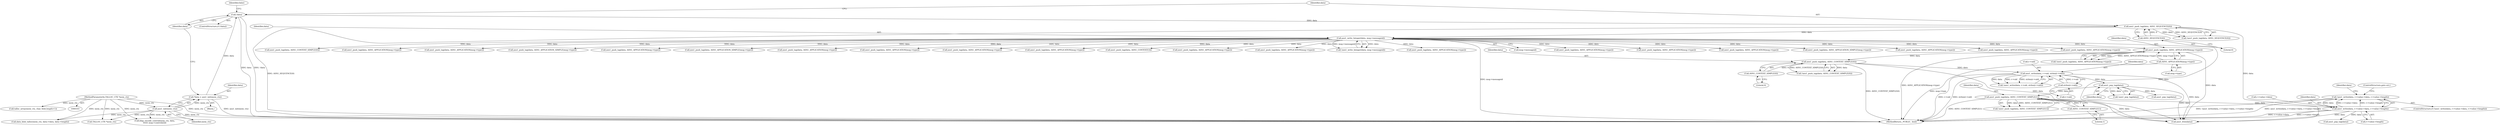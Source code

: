digraph "0_samba_530d50a1abdcdf4d1775652d4c456c1274d83d8d@API" {
"1001458" [label="(Call,!asn1_write(data, r->value->data, r->value->length))"];
"1001459" [label="(Call,asn1_write(data, r->value->data, r->value->length))"];
"1001452" [label="(Call,asn1_push_tag(data, ASN1_CONTEXT_SIMPLE(1)))"];
"1001442" [label="(Call,asn1_pop_tag(data))"];
"1001430" [label="(Call,asn1_write(data, r->oid, strlen(r->oid)))"];
"1001423" [label="(Call,asn1_push_tag(data, ASN1_CONTEXT_SIMPLE(0)))"];
"1001414" [label="(Call,asn1_push_tag(data, ASN1_APPLICATION(msg->type)))"];
"1000129" [label="(Call,asn1_write_Integer(data, msg->messageid))"];
"1000122" [label="(Call,asn1_push_tag(data, ASN1_SEQUENCE(0)))"];
"1000116" [label="(Call,!data)"];
"1000109" [label="(Call,*data = asn1_init(mem_ctx))"];
"1000111" [label="(Call,asn1_init(mem_ctx))"];
"1000106" [label="(MethodParameterIn,TALLOC_CTX *mem_ctx)"];
"1000124" [label="(Call,ASN1_SEQUENCE(0))"];
"1001416" [label="(Call,ASN1_APPLICATION(msg->type))"];
"1001425" [label="(Call,ASN1_CONTEXT_SIMPLE(0))"];
"1001435" [label="(Call,strlen(r->oid))"];
"1001454" [label="(Call,ASN1_CONTEXT_SIMPLE(1))"];
"1001423" [label="(Call,asn1_push_tag(data, ASN1_CONTEXT_SIMPLE(0)))"];
"1000506" [label="(Call,asn1_push_tag(data, ASN1_APPLICATION(msg->type)))"];
"1001414" [label="(Call,asn1_push_tag(data, ASN1_APPLICATION(msg->type)))"];
"1001429" [label="(Call,!asn1_write(data, r->oid, strlen(r->oid)))"];
"1001233" [label="(Call,asn1_push_tag(data, ASN1_APPLICATION(msg->type)))"];
"1000119" [label="(Identifier,false)"];
"1001611" [label="(Call,ldap_encode_control(mem_ctx, data,\n\t\t\t\t\t\t msg->controls[i]))"];
"1001443" [label="(Identifier,data)"];
"1001646" [label="(Call,data_blob_talloc(mem_ctx, data->data, data->length))"];
"1001475" [label="(Identifier,data)"];
"1000112" [label="(Identifier,mem_ctx)"];
"1001466" [label="(Call,r->value->length)"];
"1001496" [label="(Call,asn1_push_tag(data, ASN1_APPLICATION(msg->type)))"];
"1000131" [label="(Call,msg->messageid)"];
"1000309" [label="(Call,asn1_push_tag(data, ASN1_APPLICATION(msg->type)))"];
"1000125" [label="(Literal,0)"];
"1000871" [label="(Call,asn1_push_tag(data, ASN1_APPLICATION(msg->type)))"];
"1000107" [label="(Block,)"];
"1001479" [label="(Call,asn1_pop_tag(data))"];
"1000676" [label="(Call,asn1_push_tag(data, ASN1_APPLICATION(msg->type)))"];
"1001452" [label="(Call,asn1_push_tag(data, ASN1_CONTEXT_SIMPLE(1)))"];
"1001451" [label="(Call,!asn1_push_tag(data, ASN1_CONTEXT_SIMPLE(1)))"];
"1001471" [label="(ControlStructure,goto err;)"];
"1000353" [label="(Call,asn1_push_tag(data, ASN1_APPLICATION_SIMPLE(msg->type)))"];
"1001376" [label="(Call,asn1_push_tag(data, ASN1_APPLICATION(msg->type)))"];
"1001435" [label="(Call,strlen(r->oid))"];
"1001310" [label="(Call,asn1_push_tag(data, ASN1_APPLICATION(msg->type)))"];
"1001442" [label="(Call,asn1_pop_tag(data))"];
"1000109" [label="(Call,*data = asn1_init(mem_ctx))"];
"1001441" [label="(Call,!asn1_pop_tag(data))"];
"1000110" [label="(Identifier,data)"];
"1001436" [label="(Call,r->oid)"];
"1000123" [label="(Identifier,data)"];
"1001114" [label="(Call,asn1_push_tag(data, ASN1_APPLICATION(msg->type)))"];
"1000128" [label="(Call,!asn1_write_Integer(data, msg->messageid))"];
"1000195" [label="(Call,asn1_push_tag(data, ASN1_CONTEXT_SIMPLE(0)))"];
"1000379" [label="(Call,asn1_push_tag(data, ASN1_APPLICATION(msg->type)))"];
"1000644" [label="(Call,asn1_push_tag(data, ASN1_APPLICATION(msg->type)))"];
"1001044" [label="(Call,asn1_push_tag(data, ASN1_APPLICATION_SIMPLE(msg->type)))"];
"1001454" [label="(Call,ASN1_CONTEXT_SIMPLE(1))"];
"1001431" [label="(Identifier,data)"];
"1000124" [label="(Call,ASN1_SEQUENCE(0))"];
"1001461" [label="(Call,r->value->data)"];
"1001460" [label="(Identifier,data)"];
"1000839" [label="(Call,asn1_push_tag(data, ASN1_APPLICATION(msg->type)))"];
"1001417" [label="(Call,msg->type)"];
"1001453" [label="(Identifier,data)"];
"1001457" [label="(ControlStructure,if (!asn1_write(data, r->value->data, r->value->length)))"];
"1001459" [label="(Call,asn1_write(data, r->value->data, r->value->length))"];
"1001425" [label="(Call,ASN1_CONTEXT_SIMPLE(0))"];
"1001458" [label="(Call,!asn1_write(data, r->value->data, r->value->length))"];
"1001432" [label="(Call,r->oid)"];
"1001426" [label="(Literal,0)"];
"1001455" [label="(Literal,1)"];
"1001413" [label="(Call,!asn1_push_tag(data, ASN1_APPLICATION(msg->type)))"];
"1000121" [label="(Call,!asn1_push_tag(data, ASN1_SEQUENCE(0)))"];
"1000111" [label="(Call,asn1_init(mem_ctx))"];
"1001342" [label="(Call,asn1_push_tag(data, ASN1_APPLICATION_SIMPLE(msg->type)))"];
"1001430" [label="(Call,asn1_write(data, r->oid, strlen(r->oid)))"];
"1001415" [label="(Identifier,data)"];
"1000129" [label="(Call,asn1_write_Integer(data, msg->messageid))"];
"1001201" [label="(Call,asn1_push_tag(data, ASN1_APPLICATION(msg->type)))"];
"1000106" [label="(MethodParameterIn,TALLOC_CTX *mem_ctx)"];
"1001474" [label="(Call,asn1_pop_tag(data))"];
"1001416" [label="(Call,ASN1_APPLICATION(msg->type))"];
"1001659" [label="(Call,asn1_free(data))"];
"1001664" [label="(Call,TALLOC_CTX *mem_ctx)"];
"1001424" [label="(Identifier,data)"];
"1001696" [label="(MethodReturn,_PUBLIC_ bool)"];
"1001082" [label="(Call,asn1_push_tag(data, ASN1_APPLICATION(msg->type)))"];
"1001422" [label="(Call,!asn1_push_tag(data, ASN1_CONTEXT_SIMPLE(0)))"];
"1000153" [label="(Call,asn1_push_tag(data, ASN1_APPLICATION(msg->type)))"];
"1000115" [label="(ControlStructure,if (!data))"];
"1001671" [label="(Call,talloc_array(mem_ctx, char, blob.length+1))"];
"1000116" [label="(Call,!data)"];
"1000130" [label="(Identifier,data)"];
"1000117" [label="(Identifier,data)"];
"1001012" [label="(Call,asn1_push_tag(data, ASN1_APPLICATION(msg->type)))"];
"1000122" [label="(Call,asn1_push_tag(data, ASN1_SEQUENCE(0)))"];
"1000225" [label="(Call,asn1_push_tag(data, ASN1_CONTEXT(3)))"];
"1001458" -> "1001457"  [label="AST: "];
"1001458" -> "1001459"  [label="CFG: "];
"1001459" -> "1001458"  [label="AST: "];
"1001471" -> "1001458"  [label="CFG: "];
"1001475" -> "1001458"  [label="CFG: "];
"1001458" -> "1001696"  [label="DDG: asn1_write(data, r->value->data, r->value->length)"];
"1001458" -> "1001696"  [label="DDG: !asn1_write(data, r->value->data, r->value->length)"];
"1001459" -> "1001458"  [label="DDG: data"];
"1001459" -> "1001458"  [label="DDG: r->value->data"];
"1001459" -> "1001458"  [label="DDG: r->value->length"];
"1001459" -> "1001466"  [label="CFG: "];
"1001460" -> "1001459"  [label="AST: "];
"1001461" -> "1001459"  [label="AST: "];
"1001466" -> "1001459"  [label="AST: "];
"1001459" -> "1001696"  [label="DDG: r->value->data"];
"1001459" -> "1001696"  [label="DDG: r->value->length"];
"1001452" -> "1001459"  [label="DDG: data"];
"1001459" -> "1001474"  [label="DDG: data"];
"1001459" -> "1001659"  [label="DDG: data"];
"1001452" -> "1001451"  [label="AST: "];
"1001452" -> "1001454"  [label="CFG: "];
"1001453" -> "1001452"  [label="AST: "];
"1001454" -> "1001452"  [label="AST: "];
"1001451" -> "1001452"  [label="CFG: "];
"1001452" -> "1001696"  [label="DDG: ASN1_CONTEXT_SIMPLE(1)"];
"1001452" -> "1001451"  [label="DDG: data"];
"1001452" -> "1001451"  [label="DDG: ASN1_CONTEXT_SIMPLE(1)"];
"1001442" -> "1001452"  [label="DDG: data"];
"1001454" -> "1001452"  [label="DDG: 1"];
"1001452" -> "1001659"  [label="DDG: data"];
"1001442" -> "1001441"  [label="AST: "];
"1001442" -> "1001443"  [label="CFG: "];
"1001443" -> "1001442"  [label="AST: "];
"1001441" -> "1001442"  [label="CFG: "];
"1001442" -> "1001441"  [label="DDG: data"];
"1001430" -> "1001442"  [label="DDG: data"];
"1001442" -> "1001479"  [label="DDG: data"];
"1001442" -> "1001659"  [label="DDG: data"];
"1001430" -> "1001429"  [label="AST: "];
"1001430" -> "1001435"  [label="CFG: "];
"1001431" -> "1001430"  [label="AST: "];
"1001432" -> "1001430"  [label="AST: "];
"1001435" -> "1001430"  [label="AST: "];
"1001429" -> "1001430"  [label="CFG: "];
"1001430" -> "1001696"  [label="DDG: r->oid"];
"1001430" -> "1001696"  [label="DDG: strlen(r->oid)"];
"1001430" -> "1001429"  [label="DDG: data"];
"1001430" -> "1001429"  [label="DDG: r->oid"];
"1001430" -> "1001429"  [label="DDG: strlen(r->oid)"];
"1001423" -> "1001430"  [label="DDG: data"];
"1001435" -> "1001430"  [label="DDG: r->oid"];
"1001430" -> "1001659"  [label="DDG: data"];
"1001423" -> "1001422"  [label="AST: "];
"1001423" -> "1001425"  [label="CFG: "];
"1001424" -> "1001423"  [label="AST: "];
"1001425" -> "1001423"  [label="AST: "];
"1001422" -> "1001423"  [label="CFG: "];
"1001423" -> "1001696"  [label="DDG: ASN1_CONTEXT_SIMPLE(0)"];
"1001423" -> "1001422"  [label="DDG: data"];
"1001423" -> "1001422"  [label="DDG: ASN1_CONTEXT_SIMPLE(0)"];
"1001414" -> "1001423"  [label="DDG: data"];
"1001425" -> "1001423"  [label="DDG: 0"];
"1001423" -> "1001659"  [label="DDG: data"];
"1001414" -> "1001413"  [label="AST: "];
"1001414" -> "1001416"  [label="CFG: "];
"1001415" -> "1001414"  [label="AST: "];
"1001416" -> "1001414"  [label="AST: "];
"1001413" -> "1001414"  [label="CFG: "];
"1001414" -> "1001696"  [label="DDG: ASN1_APPLICATION(msg->type)"];
"1001414" -> "1001413"  [label="DDG: data"];
"1001414" -> "1001413"  [label="DDG: ASN1_APPLICATION(msg->type)"];
"1000129" -> "1001414"  [label="DDG: data"];
"1001416" -> "1001414"  [label="DDG: msg->type"];
"1001414" -> "1001659"  [label="DDG: data"];
"1000129" -> "1000128"  [label="AST: "];
"1000129" -> "1000131"  [label="CFG: "];
"1000130" -> "1000129"  [label="AST: "];
"1000131" -> "1000129"  [label="AST: "];
"1000128" -> "1000129"  [label="CFG: "];
"1000129" -> "1001696"  [label="DDG: msg->messageid"];
"1000129" -> "1000128"  [label="DDG: data"];
"1000129" -> "1000128"  [label="DDG: msg->messageid"];
"1000122" -> "1000129"  [label="DDG: data"];
"1000129" -> "1000153"  [label="DDG: data"];
"1000129" -> "1000195"  [label="DDG: data"];
"1000129" -> "1000225"  [label="DDG: data"];
"1000129" -> "1000309"  [label="DDG: data"];
"1000129" -> "1000353"  [label="DDG: data"];
"1000129" -> "1000379"  [label="DDG: data"];
"1000129" -> "1000506"  [label="DDG: data"];
"1000129" -> "1000644"  [label="DDG: data"];
"1000129" -> "1000676"  [label="DDG: data"];
"1000129" -> "1000839"  [label="DDG: data"];
"1000129" -> "1000871"  [label="DDG: data"];
"1000129" -> "1001012"  [label="DDG: data"];
"1000129" -> "1001044"  [label="DDG: data"];
"1000129" -> "1001082"  [label="DDG: data"];
"1000129" -> "1001114"  [label="DDG: data"];
"1000129" -> "1001201"  [label="DDG: data"];
"1000129" -> "1001233"  [label="DDG: data"];
"1000129" -> "1001310"  [label="DDG: data"];
"1000129" -> "1001342"  [label="DDG: data"];
"1000129" -> "1001376"  [label="DDG: data"];
"1000129" -> "1001496"  [label="DDG: data"];
"1000129" -> "1001659"  [label="DDG: data"];
"1000122" -> "1000121"  [label="AST: "];
"1000122" -> "1000124"  [label="CFG: "];
"1000123" -> "1000122"  [label="AST: "];
"1000124" -> "1000122"  [label="AST: "];
"1000121" -> "1000122"  [label="CFG: "];
"1000122" -> "1001696"  [label="DDG: ASN1_SEQUENCE(0)"];
"1000122" -> "1000121"  [label="DDG: data"];
"1000122" -> "1000121"  [label="DDG: ASN1_SEQUENCE(0)"];
"1000116" -> "1000122"  [label="DDG: data"];
"1000124" -> "1000122"  [label="DDG: 0"];
"1000122" -> "1001659"  [label="DDG: data"];
"1000116" -> "1000115"  [label="AST: "];
"1000116" -> "1000117"  [label="CFG: "];
"1000117" -> "1000116"  [label="AST: "];
"1000119" -> "1000116"  [label="CFG: "];
"1000123" -> "1000116"  [label="CFG: "];
"1000116" -> "1001696"  [label="DDG: data"];
"1000116" -> "1001696"  [label="DDG: !data"];
"1000109" -> "1000116"  [label="DDG: data"];
"1000109" -> "1000107"  [label="AST: "];
"1000109" -> "1000111"  [label="CFG: "];
"1000110" -> "1000109"  [label="AST: "];
"1000111" -> "1000109"  [label="AST: "];
"1000117" -> "1000109"  [label="CFG: "];
"1000109" -> "1001696"  [label="DDG: asn1_init(mem_ctx)"];
"1000111" -> "1000109"  [label="DDG: mem_ctx"];
"1000111" -> "1000112"  [label="CFG: "];
"1000112" -> "1000111"  [label="AST: "];
"1000111" -> "1001696"  [label="DDG: mem_ctx"];
"1000106" -> "1000111"  [label="DDG: mem_ctx"];
"1000111" -> "1001611"  [label="DDG: mem_ctx"];
"1000111" -> "1001646"  [label="DDG: mem_ctx"];
"1000111" -> "1001664"  [label="DDG: mem_ctx"];
"1000106" -> "1000103"  [label="AST: "];
"1000106" -> "1001696"  [label="DDG: mem_ctx"];
"1000106" -> "1001611"  [label="DDG: mem_ctx"];
"1000106" -> "1001646"  [label="DDG: mem_ctx"];
"1000106" -> "1001664"  [label="DDG: mem_ctx"];
"1000106" -> "1001671"  [label="DDG: mem_ctx"];
"1000124" -> "1000125"  [label="CFG: "];
"1000125" -> "1000124"  [label="AST: "];
"1001416" -> "1001417"  [label="CFG: "];
"1001417" -> "1001416"  [label="AST: "];
"1001416" -> "1001696"  [label="DDG: msg->type"];
"1001425" -> "1001426"  [label="CFG: "];
"1001426" -> "1001425"  [label="AST: "];
"1001435" -> "1001436"  [label="CFG: "];
"1001436" -> "1001435"  [label="AST: "];
"1001454" -> "1001455"  [label="CFG: "];
"1001455" -> "1001454"  [label="AST: "];
}
